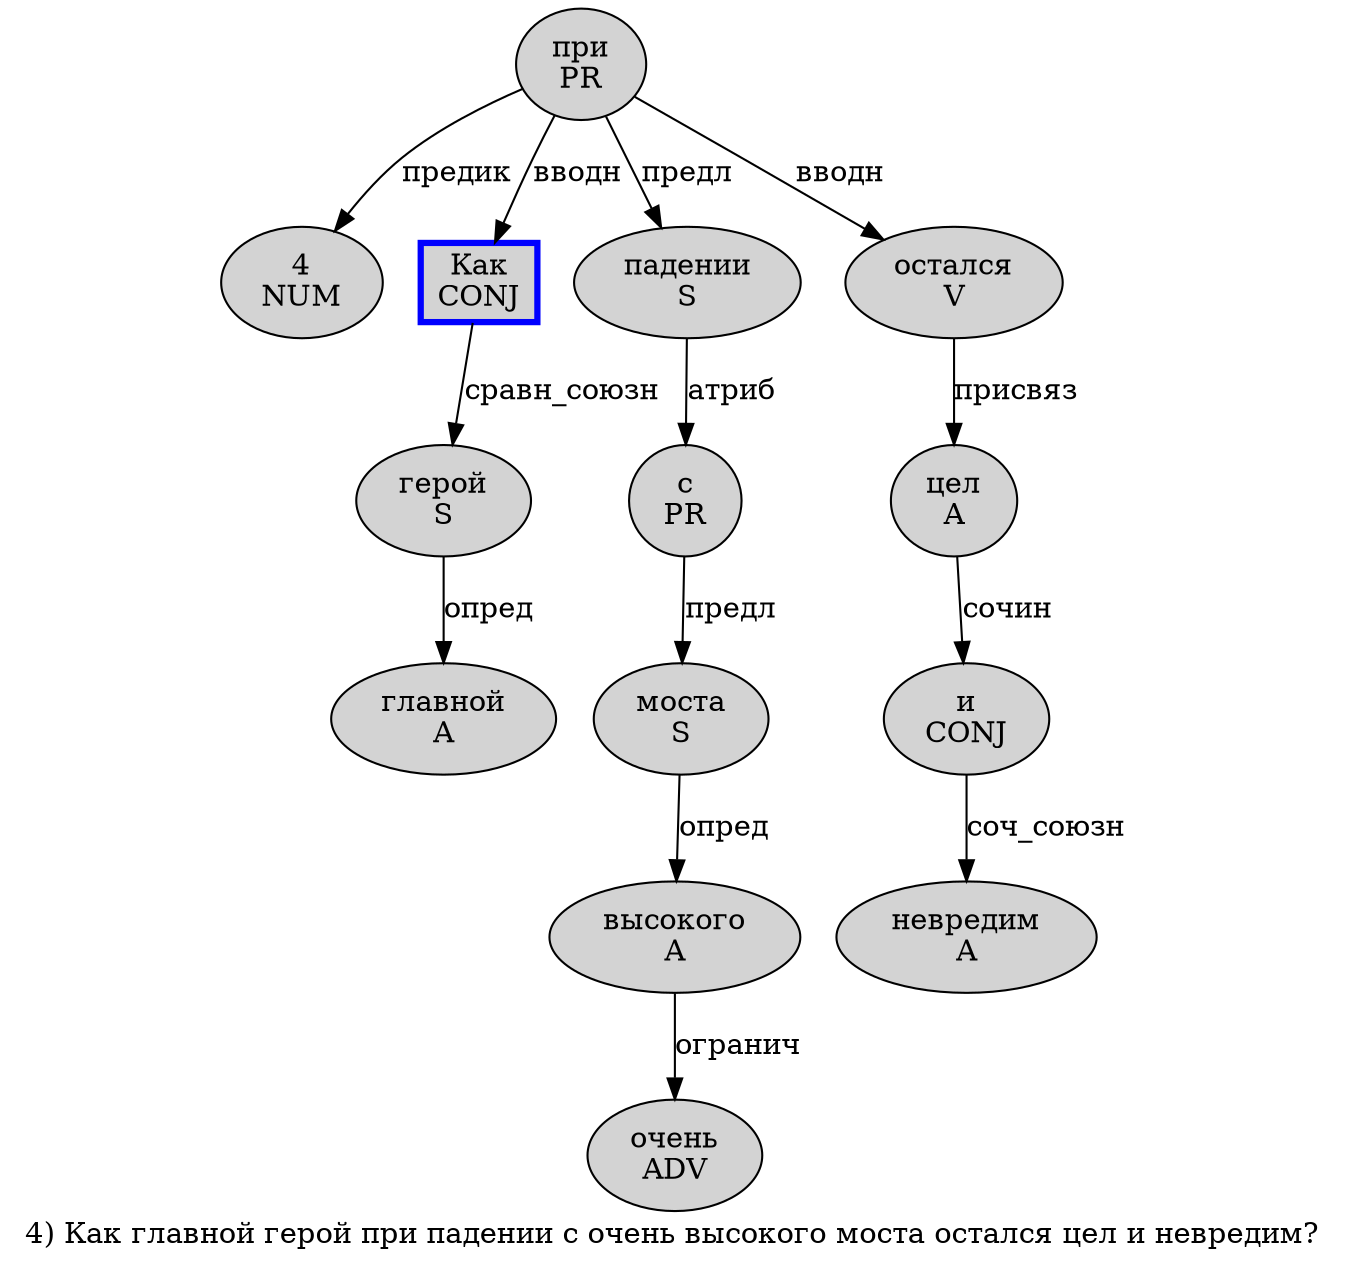 digraph SENTENCE_5007 {
	graph [label="4) Как главной герой при падении с очень высокого моста остался цел и невредим?"]
	node [style=filled]
		0 [label="4
NUM" color="" fillcolor=lightgray penwidth=1 shape=ellipse]
		2 [label="Как
CONJ" color=blue fillcolor=lightgray penwidth=3 shape=box]
		3 [label="главной
A" color="" fillcolor=lightgray penwidth=1 shape=ellipse]
		4 [label="герой
S" color="" fillcolor=lightgray penwidth=1 shape=ellipse]
		5 [label="при
PR" color="" fillcolor=lightgray penwidth=1 shape=ellipse]
		6 [label="падении
S" color="" fillcolor=lightgray penwidth=1 shape=ellipse]
		7 [label="с
PR" color="" fillcolor=lightgray penwidth=1 shape=ellipse]
		8 [label="очень
ADV" color="" fillcolor=lightgray penwidth=1 shape=ellipse]
		9 [label="высокого
A" color="" fillcolor=lightgray penwidth=1 shape=ellipse]
		10 [label="моста
S" color="" fillcolor=lightgray penwidth=1 shape=ellipse]
		11 [label="остался
V" color="" fillcolor=lightgray penwidth=1 shape=ellipse]
		12 [label="цел
A" color="" fillcolor=lightgray penwidth=1 shape=ellipse]
		13 [label="и
CONJ" color="" fillcolor=lightgray penwidth=1 shape=ellipse]
		14 [label="невредим
A" color="" fillcolor=lightgray penwidth=1 shape=ellipse]
			6 -> 7 [label="атриб"]
			11 -> 12 [label="присвяз"]
			12 -> 13 [label="сочин"]
			13 -> 14 [label="соч_союзн"]
			10 -> 9 [label="опред"]
			4 -> 3 [label="опред"]
			7 -> 10 [label="предл"]
			2 -> 4 [label="сравн_союзн"]
			5 -> 0 [label="предик"]
			5 -> 2 [label="вводн"]
			5 -> 6 [label="предл"]
			5 -> 11 [label="вводн"]
			9 -> 8 [label="огранич"]
}